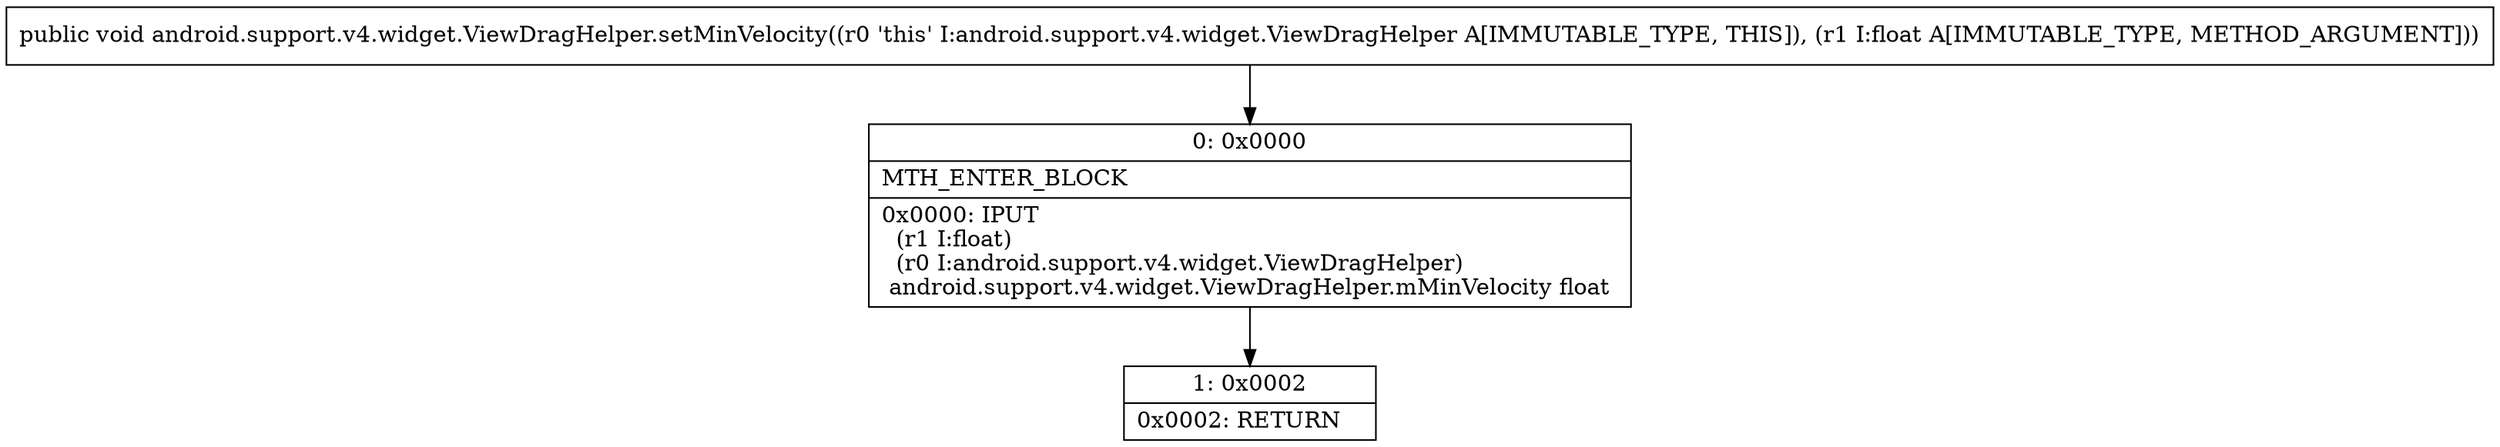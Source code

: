 digraph "CFG forandroid.support.v4.widget.ViewDragHelper.setMinVelocity(F)V" {
Node_0 [shape=record,label="{0\:\ 0x0000|MTH_ENTER_BLOCK\l|0x0000: IPUT  \l  (r1 I:float)\l  (r0 I:android.support.v4.widget.ViewDragHelper)\l android.support.v4.widget.ViewDragHelper.mMinVelocity float \l}"];
Node_1 [shape=record,label="{1\:\ 0x0002|0x0002: RETURN   \l}"];
MethodNode[shape=record,label="{public void android.support.v4.widget.ViewDragHelper.setMinVelocity((r0 'this' I:android.support.v4.widget.ViewDragHelper A[IMMUTABLE_TYPE, THIS]), (r1 I:float A[IMMUTABLE_TYPE, METHOD_ARGUMENT])) }"];
MethodNode -> Node_0;
Node_0 -> Node_1;
}

